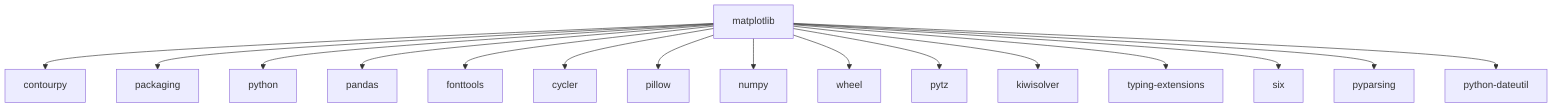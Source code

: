 graph TD
    matplotlib --> contourpy
    matplotlib --> packaging
    matplotlib --> python
    matplotlib --> pandas
    matplotlib --> fonttools
    matplotlib --> cycler
    matplotlib --> pillow
    matplotlib --> numpy
    matplotlib --> wheel
    matplotlib --> pytz
    matplotlib --> kiwisolver
    matplotlib --> typing-extensions
    matplotlib --> six
    matplotlib --> pyparsing
    matplotlib --> python-dateutil